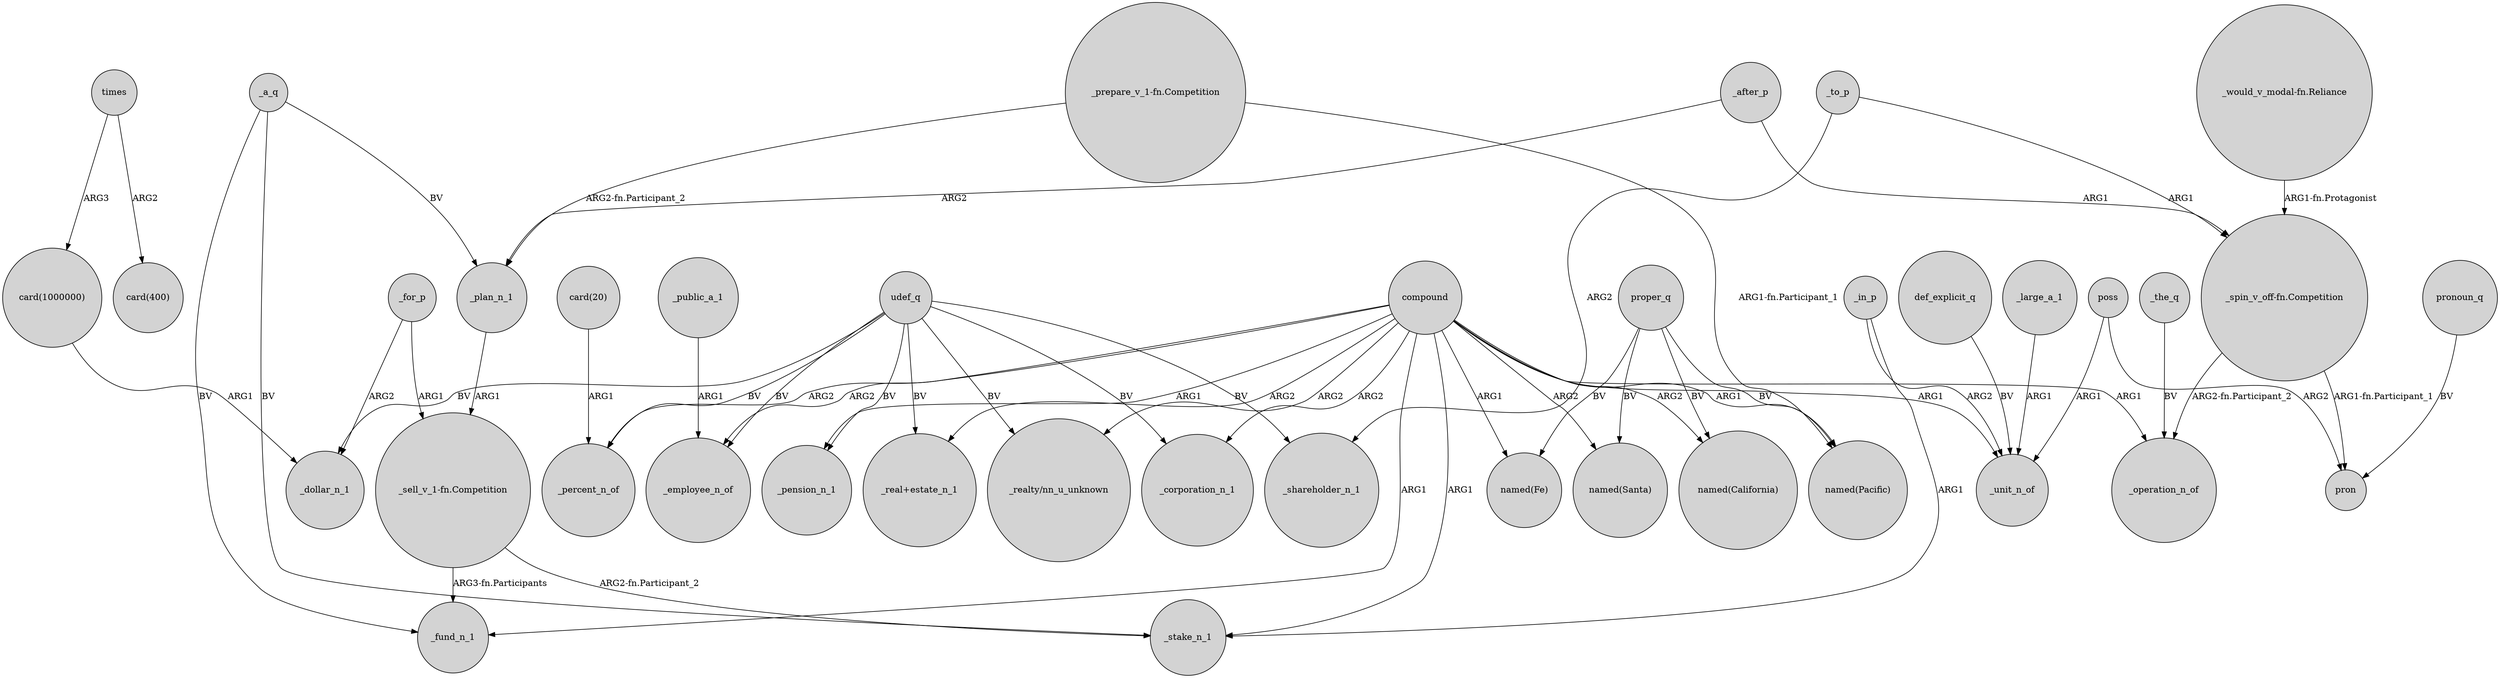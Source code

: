 digraph {
	node [shape=circle style=filled]
	times -> "card(400)" [label=ARG2]
	proper_q -> "named(Fe)" [label=BV]
	_a_q -> _fund_n_1 [label=BV]
	"card(20)" -> _percent_n_of [label=ARG1]
	udef_q -> _shareholder_n_1 [label=BV]
	_large_a_1 -> _unit_n_of [label=ARG1]
	"_sell_v_1-fn.Competition" -> _fund_n_1 [label="ARG3-fn.Participants"]
	compound -> "named(California)" [label=ARG2]
	compound -> _pension_n_1 [label=ARG1]
	"_spin_v_off-fn.Competition" -> _operation_n_of [label="ARG2-fn.Participant_2"]
	"_prepare_v_1-fn.Competition" -> "named(Pacific)" [label="ARG1-fn.Participant_1"]
	_public_a_1 -> _employee_n_of [label=ARG1]
	times -> "card(1000000)" [label=ARG3]
	compound -> _operation_n_of [label=ARG1]
	compound -> "_real+estate_n_1" [label=ARG2]
	_the_q -> _operation_n_of [label=BV]
	compound -> "named(Santa)" [label=ARG2]
	_to_p -> "_spin_v_off-fn.Competition" [label=ARG1]
	compound -> "named(Pacific)" [label=ARG1]
	pronoun_q -> pron [label=BV]
	_after_p -> "_spin_v_off-fn.Competition" [label=ARG1]
	udef_q -> "_realty/nn_u_unknown" [label=BV]
	udef_q -> _pension_n_1 [label=BV]
	poss -> pron [label=ARG2]
	_in_p -> _unit_n_of [label=ARG2]
	_plan_n_1 -> "_sell_v_1-fn.Competition" [label=ARG1]
	def_explicit_q -> _unit_n_of [label=BV]
	udef_q -> _percent_n_of [label=BV]
	"_spin_v_off-fn.Competition" -> pron [label="ARG1-fn.Participant_1"]
	_for_p -> _dollar_n_1 [label=ARG2]
	compound -> _percent_n_of [label=ARG2]
	compound -> _stake_n_1 [label=ARG1]
	_a_q -> _plan_n_1 [label=BV]
	udef_q -> _dollar_n_1 [label=BV]
	_to_p -> _shareholder_n_1 [label=ARG2]
	"card(1000000)" -> _dollar_n_1 [label=ARG1]
	compound -> "_realty/nn_u_unknown" [label=ARG2]
	_for_p -> "_sell_v_1-fn.Competition" [label=ARG1]
	"_sell_v_1-fn.Competition" -> _stake_n_1 [label="ARG2-fn.Participant_2"]
	compound -> "named(Fe)" [label=ARG1]
	proper_q -> "named(Pacific)" [label=BV]
	"_prepare_v_1-fn.Competition" -> _plan_n_1 [label="ARG2-fn.Participant_2"]
	compound -> _corporation_n_1 [label=ARG2]
	udef_q -> _corporation_n_1 [label=BV]
	proper_q -> "named(Santa)" [label=BV]
	compound -> _employee_n_of [label=ARG2]
	compound -> _unit_n_of [label=ARG1]
	proper_q -> "named(California)" [label=BV]
	poss -> _unit_n_of [label=ARG1]
	"_would_v_modal-fn.Reliance" -> "_spin_v_off-fn.Competition" [label="ARG1-fn.Protagonist"]
	udef_q -> "_real+estate_n_1" [label=BV]
	udef_q -> _employee_n_of [label=BV]
	_in_p -> _stake_n_1 [label=ARG1]
	compound -> _fund_n_1 [label=ARG1]
	_a_q -> _stake_n_1 [label=BV]
	_after_p -> _plan_n_1 [label=ARG2]
}
